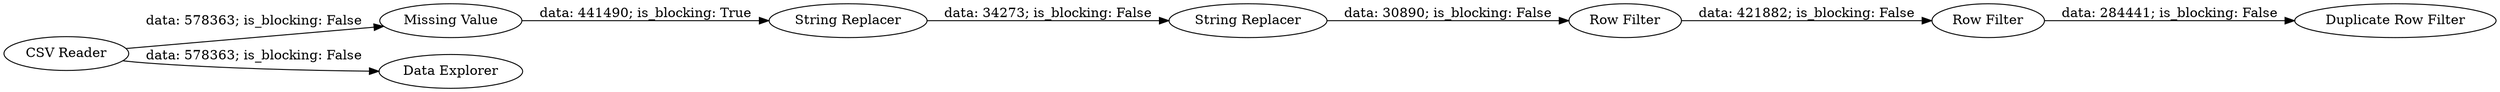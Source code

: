 digraph {
	"3382702370781414809_6" [label="Row Filter"]
	"3382702370781414809_5" [label="String Replacer"]
	"3382702370781414809_3" [label="Missing Value"]
	"3382702370781414809_7" [label="Row Filter"]
	"3382702370781414809_4" [label="String Replacer"]
	"3382702370781414809_2" [label="Data Explorer"]
	"3382702370781414809_8" [label="Duplicate Row Filter"]
	"3382702370781414809_1" [label="CSV Reader"]
	"3382702370781414809_5" -> "3382702370781414809_6" [label="data: 30890; is_blocking: False"]
	"3382702370781414809_1" -> "3382702370781414809_3" [label="data: 578363; is_blocking: False"]
	"3382702370781414809_3" -> "3382702370781414809_4" [label="data: 441490; is_blocking: True"]
	"3382702370781414809_6" -> "3382702370781414809_7" [label="data: 421882; is_blocking: False"]
	"3382702370781414809_1" -> "3382702370781414809_2" [label="data: 578363; is_blocking: False"]
	"3382702370781414809_4" -> "3382702370781414809_5" [label="data: 34273; is_blocking: False"]
	"3382702370781414809_7" -> "3382702370781414809_8" [label="data: 284441; is_blocking: False"]
	rankdir=LR
}
